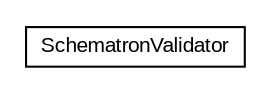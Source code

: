 #!/usr/local/bin/dot
#
# Class diagram 
# Generated by UMLGraph version 5.1 (http://www.umlgraph.org/)
#

digraph G {
	edge [fontname="arial",fontsize=10,labelfontname="arial",labelfontsize=10];
	node [fontname="arial",fontsize=10,shape=plaintext];
	nodesep=0.25;
	ranksep=0.5;
	// com.helger.schematron.validator.SchematronValidator
	c3398 [label=<<table title="com.helger.schematron.validator.SchematronValidator" border="0" cellborder="1" cellspacing="0" cellpadding="2" port="p" href="./SchematronValidator.html">
		<tr><td><table border="0" cellspacing="0" cellpadding="1">
<tr><td align="center" balign="center"> SchematronValidator </td></tr>
		</table></td></tr>
		</table>>, fontname="arial", fontcolor="black", fontsize=10.0];
}

